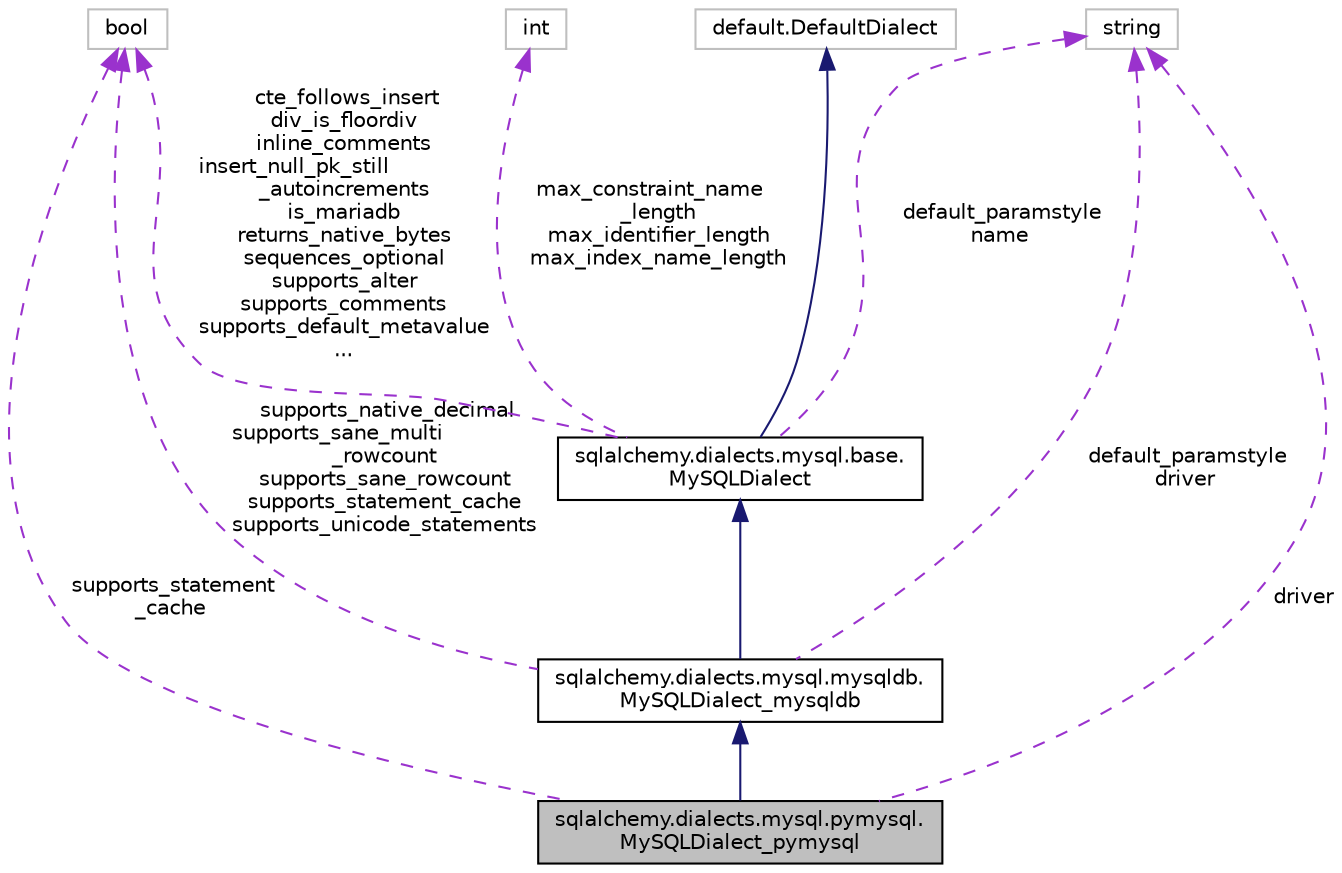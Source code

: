 digraph "sqlalchemy.dialects.mysql.pymysql.MySQLDialect_pymysql"
{
 // LATEX_PDF_SIZE
  edge [fontname="Helvetica",fontsize="10",labelfontname="Helvetica",labelfontsize="10"];
  node [fontname="Helvetica",fontsize="10",shape=record];
  Node1 [label="sqlalchemy.dialects.mysql.pymysql.\lMySQLDialect_pymysql",height=0.2,width=0.4,color="black", fillcolor="grey75", style="filled", fontcolor="black",tooltip=" "];
  Node2 -> Node1 [dir="back",color="midnightblue",fontsize="10",style="solid",fontname="Helvetica"];
  Node2 [label="sqlalchemy.dialects.mysql.mysqldb.\lMySQLDialect_mysqldb",height=0.2,width=0.4,color="black", fillcolor="white", style="filled",URL="$classsqlalchemy_1_1dialects_1_1mysql_1_1mysqldb_1_1MySQLDialect__mysqldb.html",tooltip=" "];
  Node3 -> Node2 [dir="back",color="midnightblue",fontsize="10",style="solid",fontname="Helvetica"];
  Node3 [label="sqlalchemy.dialects.mysql.base.\lMySQLDialect",height=0.2,width=0.4,color="black", fillcolor="white", style="filled",URL="$classsqlalchemy_1_1dialects_1_1mysql_1_1base_1_1MySQLDialect.html",tooltip=" "];
  Node4 -> Node3 [dir="back",color="midnightblue",fontsize="10",style="solid",fontname="Helvetica"];
  Node4 [label="default.DefaultDialect",height=0.2,width=0.4,color="grey75", fillcolor="white", style="filled",tooltip=" "];
  Node5 -> Node3 [dir="back",color="darkorchid3",fontsize="10",style="dashed",label=" cte_follows_insert\ndiv_is_floordiv\ninline_comments\ninsert_null_pk_still\l_autoincrements\nis_mariadb\nreturns_native_bytes\nsequences_optional\nsupports_alter\nsupports_comments\nsupports_default_metavalue\n..." ,fontname="Helvetica"];
  Node5 [label="bool",height=0.2,width=0.4,color="grey75", fillcolor="white", style="filled",tooltip=" "];
  Node6 -> Node3 [dir="back",color="darkorchid3",fontsize="10",style="dashed",label=" default_paramstyle\nname" ,fontname="Helvetica"];
  Node6 [label="string",height=0.2,width=0.4,color="grey75", fillcolor="white", style="filled",tooltip=" "];
  Node7 -> Node3 [dir="back",color="darkorchid3",fontsize="10",style="dashed",label=" max_constraint_name\l_length\nmax_identifier_length\nmax_index_name_length" ,fontname="Helvetica"];
  Node7 [label="int",height=0.2,width=0.4,color="grey75", fillcolor="white", style="filled",tooltip=" "];
  Node5 -> Node2 [dir="back",color="darkorchid3",fontsize="10",style="dashed",label=" supports_native_decimal\nsupports_sane_multi\l_rowcount\nsupports_sane_rowcount\nsupports_statement_cache\nsupports_unicode_statements" ,fontname="Helvetica"];
  Node6 -> Node2 [dir="back",color="darkorchid3",fontsize="10",style="dashed",label=" default_paramstyle\ndriver" ,fontname="Helvetica"];
  Node5 -> Node1 [dir="back",color="darkorchid3",fontsize="10",style="dashed",label=" supports_statement\l_cache" ,fontname="Helvetica"];
  Node6 -> Node1 [dir="back",color="darkorchid3",fontsize="10",style="dashed",label=" driver" ,fontname="Helvetica"];
}
